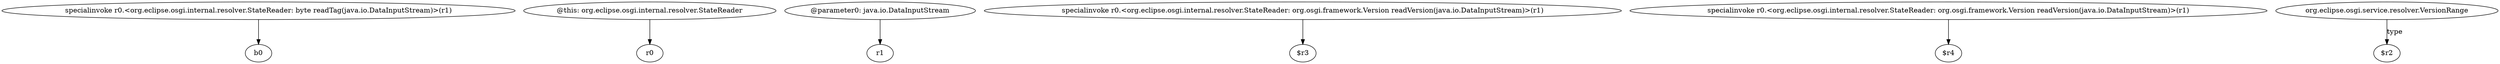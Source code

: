digraph g {
0[label="specialinvoke r0.<org.eclipse.osgi.internal.resolver.StateReader: byte readTag(java.io.DataInputStream)>(r1)"]
1[label="b0"]
0->1[label=""]
2[label="@this: org.eclipse.osgi.internal.resolver.StateReader"]
3[label="r0"]
2->3[label=""]
4[label="@parameter0: java.io.DataInputStream"]
5[label="r1"]
4->5[label=""]
6[label="specialinvoke r0.<org.eclipse.osgi.internal.resolver.StateReader: org.osgi.framework.Version readVersion(java.io.DataInputStream)>(r1)"]
7[label="$r3"]
6->7[label=""]
8[label="specialinvoke r0.<org.eclipse.osgi.internal.resolver.StateReader: org.osgi.framework.Version readVersion(java.io.DataInputStream)>(r1)"]
9[label="$r4"]
8->9[label=""]
10[label="org.eclipse.osgi.service.resolver.VersionRange"]
11[label="$r2"]
10->11[label="type"]
}